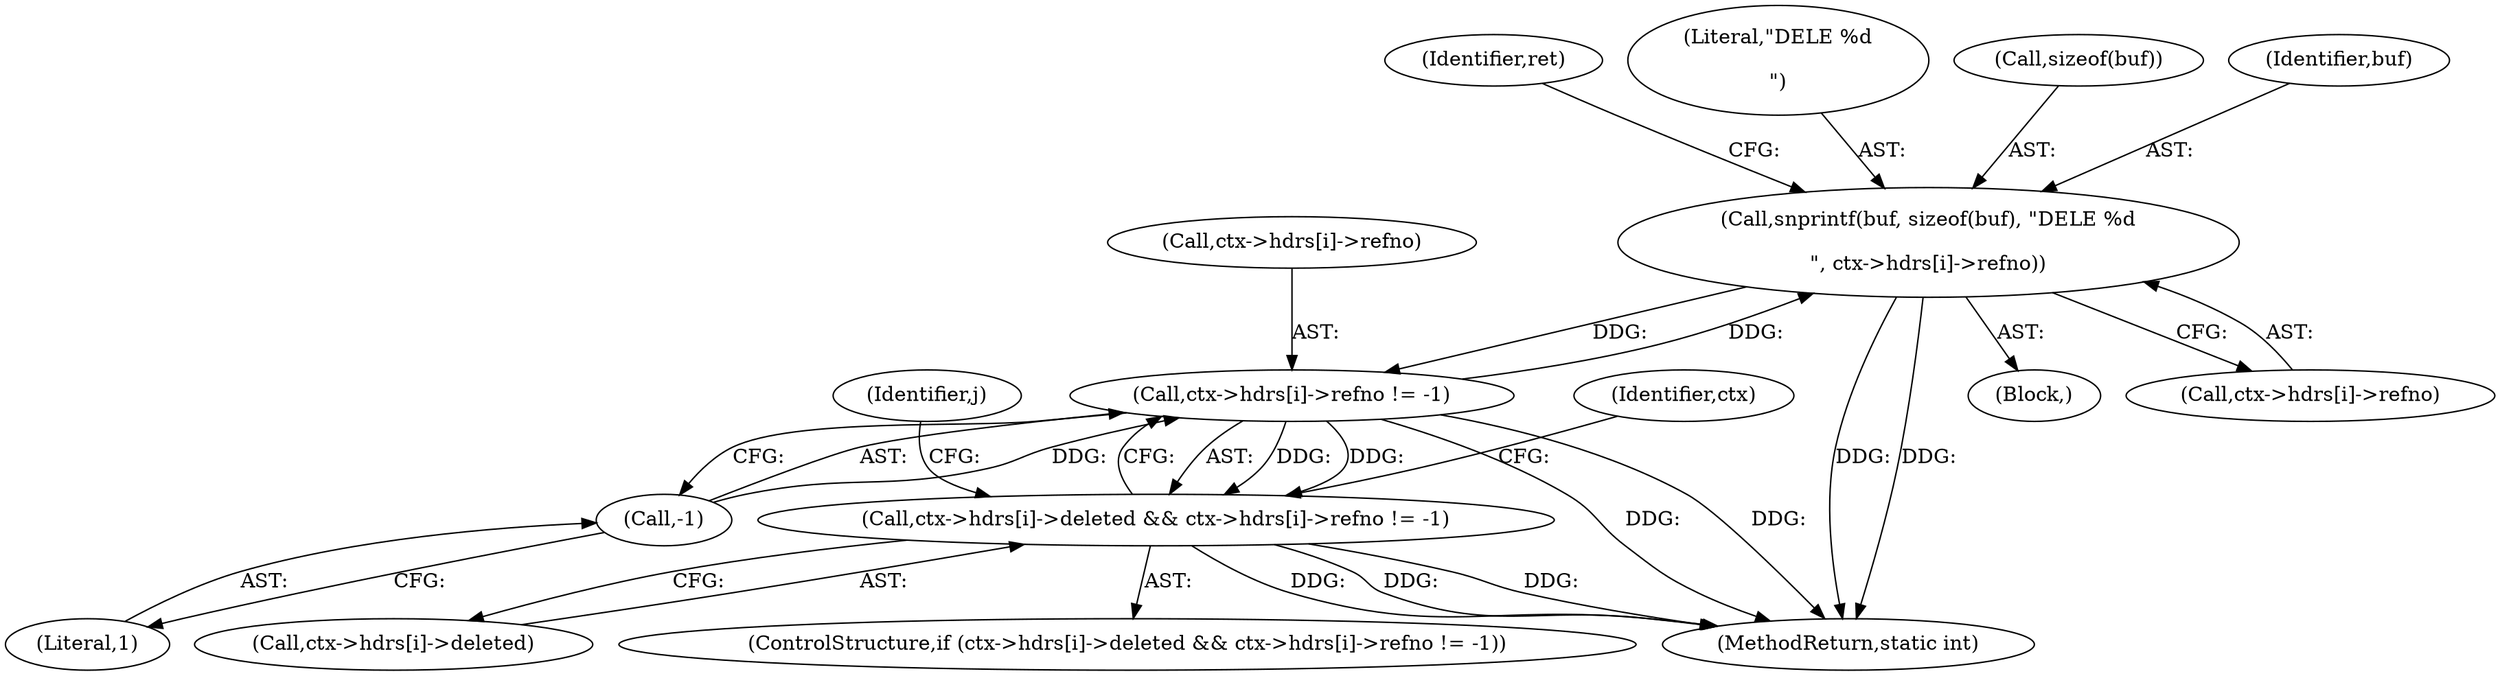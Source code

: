 digraph "0_neomutt_9bfab35522301794483f8f9ed60820bdec9be59e_3@API" {
"1000214" [label="(Call,snprintf(buf, sizeof(buf), \"DELE %d\r\n\", ctx->hdrs[i]->refno))"];
"1000190" [label="(Call,ctx->hdrs[i]->refno != -1)"];
"1000214" [label="(Call,snprintf(buf, sizeof(buf), \"DELE %d\r\n\", ctx->hdrs[i]->refno))"];
"1000198" [label="(Call,-1)"];
"1000182" [label="(Call,ctx->hdrs[i]->deleted && ctx->hdrs[i]->refno != -1)"];
"1000227" [label="(Identifier,ret)"];
"1000200" [label="(Block,)"];
"1000183" [label="(Call,ctx->hdrs[i]->deleted)"];
"1000199" [label="(Literal,1)"];
"1000181" [label="(ControlStructure,if (ctx->hdrs[i]->deleted && ctx->hdrs[i]->refno != -1))"];
"1000190" [label="(Call,ctx->hdrs[i]->refno != -1)"];
"1000270" [label="(Identifier,ctx)"];
"1000198" [label="(Call,-1)"];
"1000218" [label="(Literal,\"DELE %d\r\n\")"];
"1000214" [label="(Call,snprintf(buf, sizeof(buf), \"DELE %d\r\n\", ctx->hdrs[i]->refno))"];
"1000216" [label="(Call,sizeof(buf))"];
"1000215" [label="(Identifier,buf)"];
"1000350" [label="(MethodReturn,static int)"];
"1000191" [label="(Call,ctx->hdrs[i]->refno)"];
"1000202" [label="(Identifier,j)"];
"1000219" [label="(Call,ctx->hdrs[i]->refno)"];
"1000182" [label="(Call,ctx->hdrs[i]->deleted && ctx->hdrs[i]->refno != -1)"];
"1000214" -> "1000200"  [label="AST: "];
"1000214" -> "1000219"  [label="CFG: "];
"1000215" -> "1000214"  [label="AST: "];
"1000216" -> "1000214"  [label="AST: "];
"1000218" -> "1000214"  [label="AST: "];
"1000219" -> "1000214"  [label="AST: "];
"1000227" -> "1000214"  [label="CFG: "];
"1000214" -> "1000350"  [label="DDG: "];
"1000214" -> "1000350"  [label="DDG: "];
"1000214" -> "1000190"  [label="DDG: "];
"1000190" -> "1000214"  [label="DDG: "];
"1000190" -> "1000182"  [label="AST: "];
"1000190" -> "1000198"  [label="CFG: "];
"1000191" -> "1000190"  [label="AST: "];
"1000198" -> "1000190"  [label="AST: "];
"1000182" -> "1000190"  [label="CFG: "];
"1000190" -> "1000350"  [label="DDG: "];
"1000190" -> "1000350"  [label="DDG: "];
"1000190" -> "1000182"  [label="DDG: "];
"1000190" -> "1000182"  [label="DDG: "];
"1000198" -> "1000190"  [label="DDG: "];
"1000198" -> "1000199"  [label="CFG: "];
"1000199" -> "1000198"  [label="AST: "];
"1000182" -> "1000181"  [label="AST: "];
"1000182" -> "1000183"  [label="CFG: "];
"1000183" -> "1000182"  [label="AST: "];
"1000202" -> "1000182"  [label="CFG: "];
"1000270" -> "1000182"  [label="CFG: "];
"1000182" -> "1000350"  [label="DDG: "];
"1000182" -> "1000350"  [label="DDG: "];
"1000182" -> "1000350"  [label="DDG: "];
}
